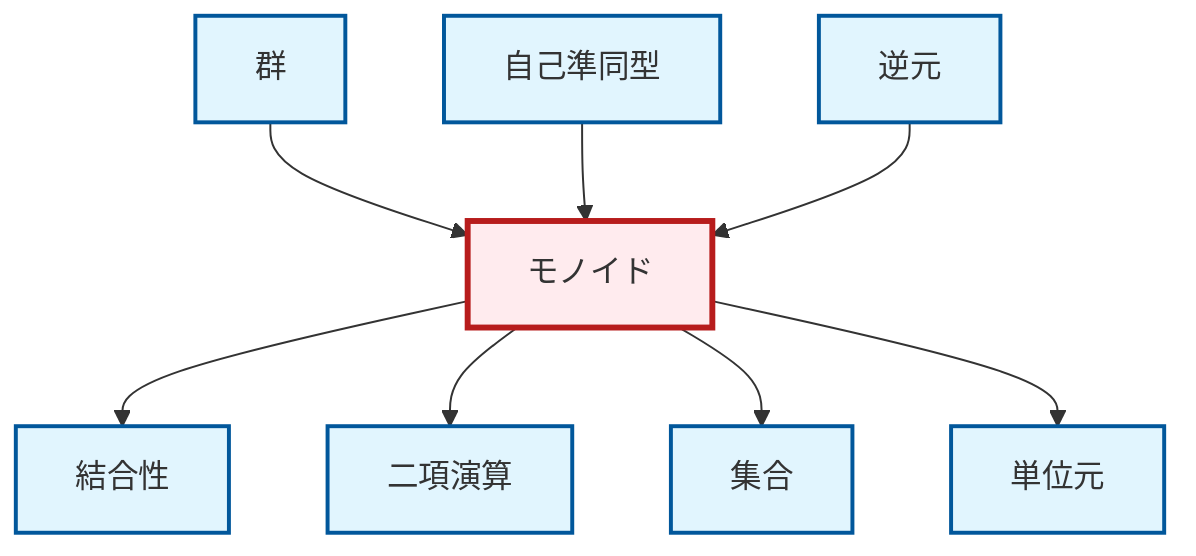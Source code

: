 graph TD
    classDef definition fill:#e1f5fe,stroke:#01579b,stroke-width:2px
    classDef theorem fill:#f3e5f5,stroke:#4a148c,stroke-width:2px
    classDef axiom fill:#fff3e0,stroke:#e65100,stroke-width:2px
    classDef example fill:#e8f5e9,stroke:#1b5e20,stroke-width:2px
    classDef current fill:#ffebee,stroke:#b71c1c,stroke-width:3px
    def-identity-element["単位元"]:::definition
    def-monoid["モノイド"]:::definition
    def-endomorphism["自己準同型"]:::definition
    def-inverse-element["逆元"]:::definition
    def-binary-operation["二項演算"]:::definition
    def-set["集合"]:::definition
    def-associativity["結合性"]:::definition
    def-group["群"]:::definition
    def-group --> def-monoid
    def-endomorphism --> def-monoid
    def-monoid --> def-associativity
    def-monoid --> def-binary-operation
    def-monoid --> def-set
    def-monoid --> def-identity-element
    def-inverse-element --> def-monoid
    class def-monoid current